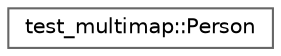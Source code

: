 digraph "类继承关系图"
{
 // LATEX_PDF_SIZE
  bgcolor="transparent";
  edge [fontname=Helvetica,fontsize=10,labelfontname=Helvetica,labelfontsize=10];
  node [fontname=Helvetica,fontsize=10,shape=box,height=0.2,width=0.4];
  rankdir="LR";
  Node0 [id="Node000000",label="test_multimap::Person",height=0.2,width=0.4,color="grey40", fillcolor="white", style="filled",URL="$structtest__multimap_1_1_person.html",tooltip=" "];
}
